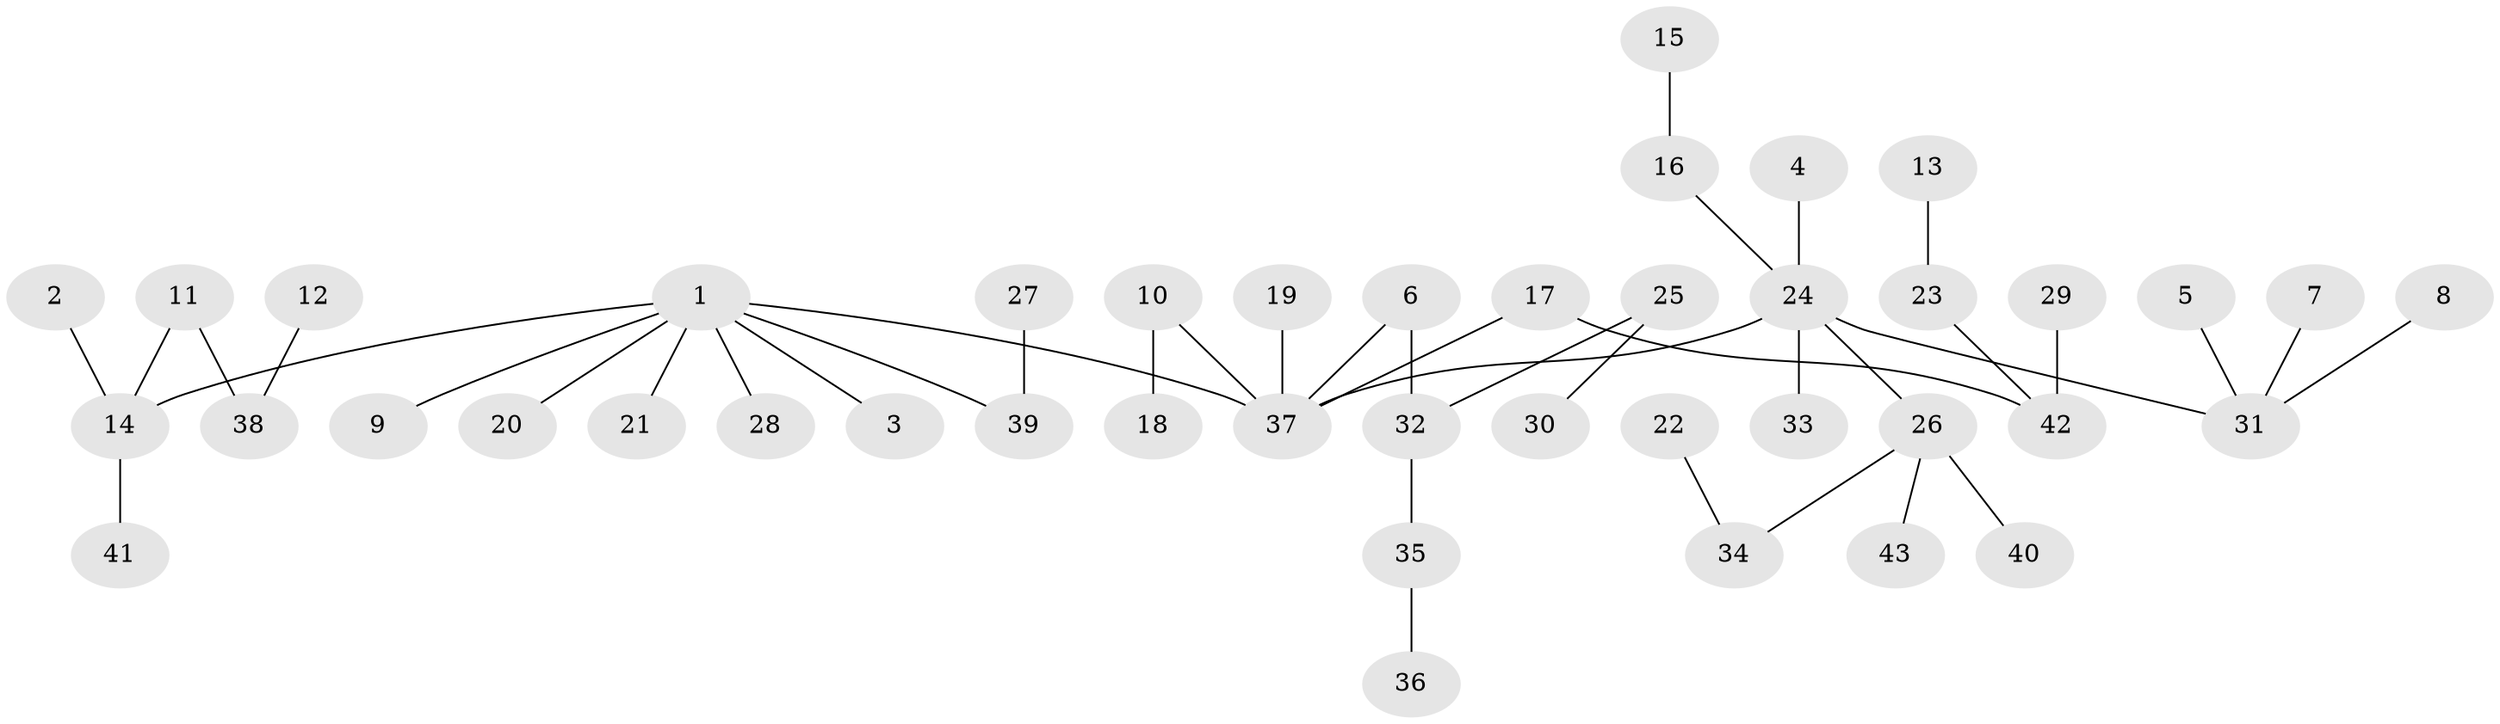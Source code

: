 // original degree distribution, {9: 0.011627906976744186, 7: 0.023255813953488372, 3: 0.13953488372093023, 2: 0.23255813953488372, 5: 0.03488372093023256, 1: 0.5348837209302325, 6: 0.011627906976744186, 4: 0.011627906976744186}
// Generated by graph-tools (version 1.1) at 2025/50/03/09/25 03:50:17]
// undirected, 43 vertices, 42 edges
graph export_dot {
graph [start="1"]
  node [color=gray90,style=filled];
  1;
  2;
  3;
  4;
  5;
  6;
  7;
  8;
  9;
  10;
  11;
  12;
  13;
  14;
  15;
  16;
  17;
  18;
  19;
  20;
  21;
  22;
  23;
  24;
  25;
  26;
  27;
  28;
  29;
  30;
  31;
  32;
  33;
  34;
  35;
  36;
  37;
  38;
  39;
  40;
  41;
  42;
  43;
  1 -- 3 [weight=1.0];
  1 -- 9 [weight=1.0];
  1 -- 14 [weight=1.0];
  1 -- 20 [weight=1.0];
  1 -- 21 [weight=1.0];
  1 -- 28 [weight=1.0];
  1 -- 37 [weight=1.0];
  1 -- 39 [weight=1.0];
  2 -- 14 [weight=1.0];
  4 -- 24 [weight=1.0];
  5 -- 31 [weight=1.0];
  6 -- 32 [weight=1.0];
  6 -- 37 [weight=1.0];
  7 -- 31 [weight=1.0];
  8 -- 31 [weight=1.0];
  10 -- 18 [weight=1.0];
  10 -- 37 [weight=1.0];
  11 -- 14 [weight=1.0];
  11 -- 38 [weight=1.0];
  12 -- 38 [weight=1.0];
  13 -- 23 [weight=1.0];
  14 -- 41 [weight=1.0];
  15 -- 16 [weight=1.0];
  16 -- 24 [weight=1.0];
  17 -- 37 [weight=1.0];
  17 -- 42 [weight=1.0];
  19 -- 37 [weight=1.0];
  22 -- 34 [weight=1.0];
  23 -- 42 [weight=1.0];
  24 -- 26 [weight=1.0];
  24 -- 31 [weight=1.0];
  24 -- 33 [weight=1.0];
  24 -- 37 [weight=1.0];
  25 -- 30 [weight=1.0];
  25 -- 32 [weight=1.0];
  26 -- 34 [weight=1.0];
  26 -- 40 [weight=1.0];
  26 -- 43 [weight=1.0];
  27 -- 39 [weight=1.0];
  29 -- 42 [weight=1.0];
  32 -- 35 [weight=1.0];
  35 -- 36 [weight=1.0];
}

